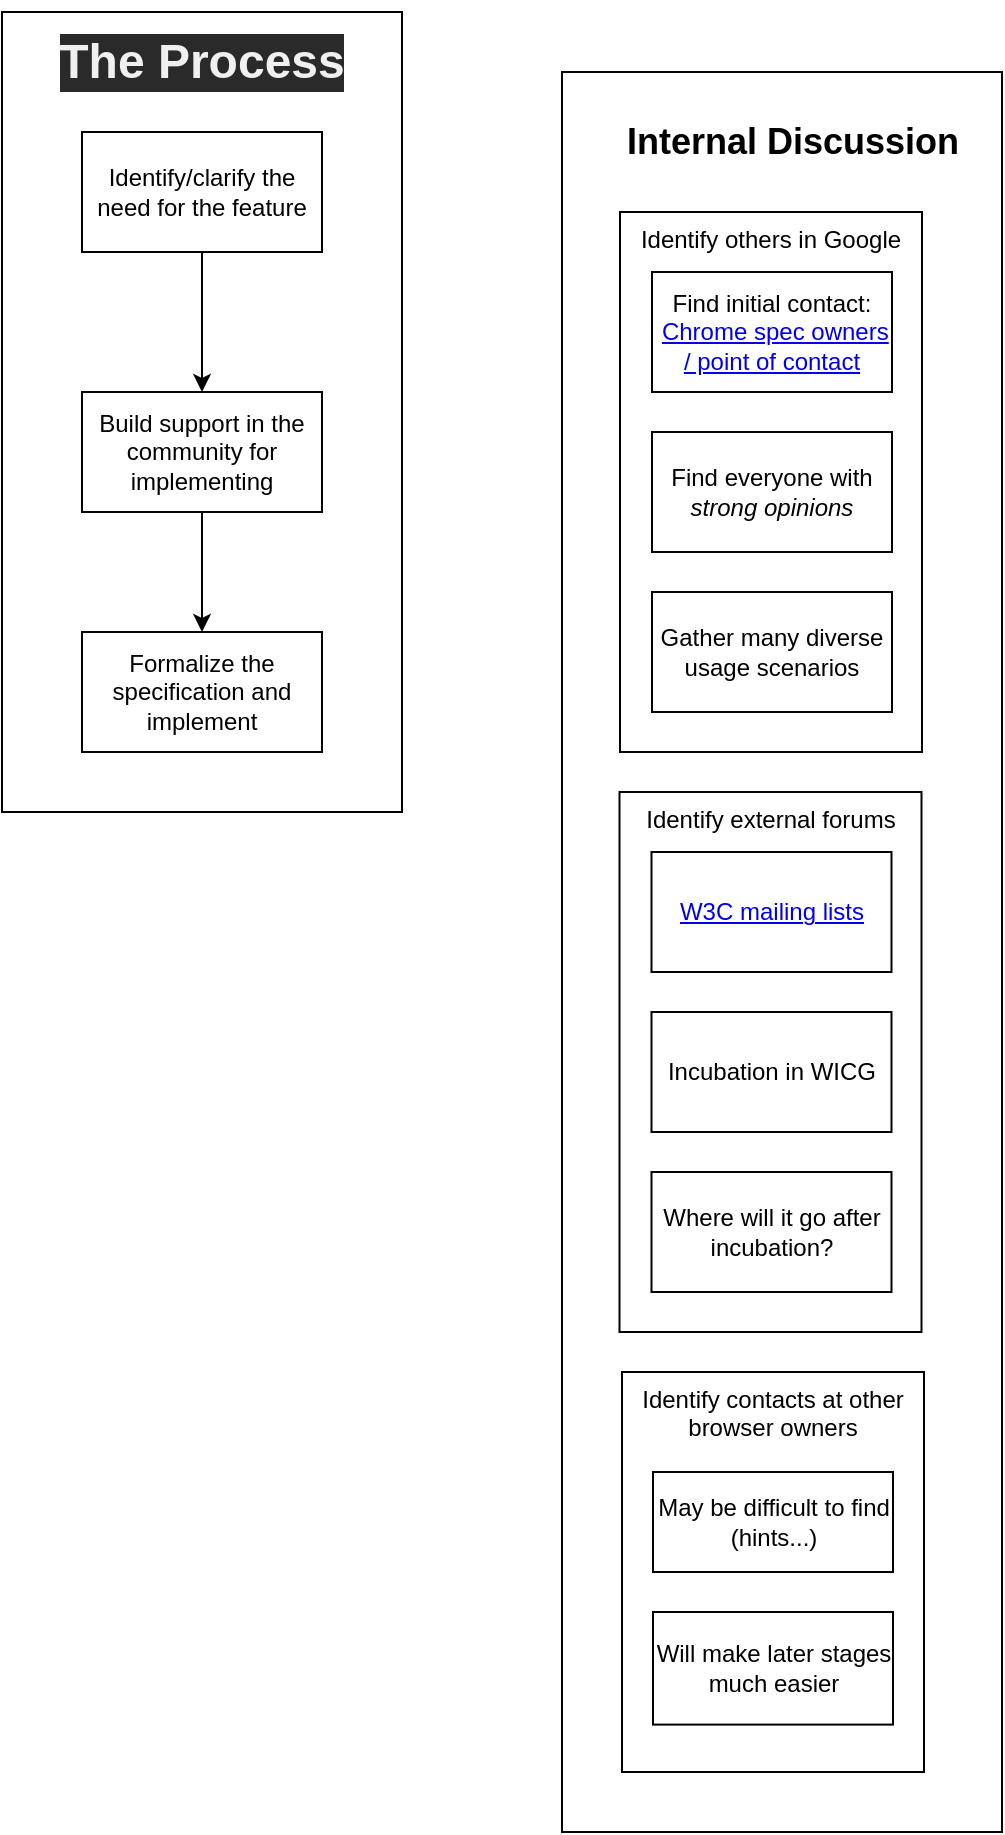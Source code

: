 <mxfile>
    <diagram id="E7c3-pkENL-23anfbZB7" name="Page-1">
        <mxGraphModel dx="539" dy="1009" grid="1" gridSize="10" guides="1" tooltips="1" connect="1" arrows="1" fold="1" page="1" pageScale="1" pageWidth="850" pageHeight="1100" math="0" shadow="0">
            <root>
                <mxCell id="0"/>
                <mxCell id="1" parent="0"/>
                <mxCell id="8" value="&lt;h1&gt;&lt;br&gt;&lt;/h1&gt;" style="rounded=0;whiteSpace=wrap;html=1;" vertex="1" parent="1">
                    <mxGeometry x="120" y="30" width="200" height="400" as="geometry"/>
                </mxCell>
                <mxCell id="5" value="" style="group" vertex="1" connectable="0" parent="1">
                    <mxGeometry x="160" y="90" width="120" height="310" as="geometry"/>
                </mxCell>
                <mxCell id="6" style="edgeStyle=none;html=1;" edge="1" parent="5" source="2" target="3">
                    <mxGeometry relative="1" as="geometry"/>
                </mxCell>
                <mxCell id="2" value="Identify/clarify the need for the feature" style="rounded=0;whiteSpace=wrap;html=1;" vertex="1" parent="5">
                    <mxGeometry width="120" height="60" as="geometry"/>
                </mxCell>
                <mxCell id="7" style="edgeStyle=none;html=1;exitX=0.5;exitY=1;exitDx=0;exitDy=0;" edge="1" parent="5" source="3" target="4">
                    <mxGeometry relative="1" as="geometry"/>
                </mxCell>
                <mxCell id="3" value="Build support in the community for implementing" style="rounded=0;whiteSpace=wrap;html=1;" vertex="1" parent="5">
                    <mxGeometry y="130" width="120" height="60" as="geometry"/>
                </mxCell>
                <mxCell id="4" value="Formalize the specification and implement" style="rounded=0;whiteSpace=wrap;html=1;" vertex="1" parent="5">
                    <mxGeometry y="250" width="120" height="60" as="geometry"/>
                </mxCell>
                <mxCell id="9" value="&lt;meta charset=&quot;utf-8&quot;&gt;&lt;h1 style=&quot;color: rgb(240, 240, 240); font-family: helvetica; font-style: normal; letter-spacing: normal; text-align: center; text-indent: 0px; text-transform: none; word-spacing: 0px; background-color: rgb(42, 42, 42);&quot;&gt;The Process&lt;/h1&gt;" style="text;html=1;strokeColor=none;fillColor=none;align=center;verticalAlign=middle;whiteSpace=wrap;rounded=0;" vertex="1" parent="1">
                    <mxGeometry x="145" y="40" width="150" height="30" as="geometry"/>
                </mxCell>
                <mxCell id="28" value="" style="group;strokeColor=#CCCCCC;" vertex="1" connectable="0" parent="1">
                    <mxGeometry x="400" y="60" width="220" height="880" as="geometry"/>
                </mxCell>
                <mxCell id="10" value="&lt;h2&gt;&lt;br&gt;&lt;/h2&gt;" style="rounded=0;whiteSpace=wrap;html=1;labelPosition=center;verticalLabelPosition=middle;align=center;verticalAlign=middle;" vertex="1" parent="28">
                    <mxGeometry width="220" height="880" as="geometry"/>
                </mxCell>
                <mxCell id="11" value="&lt;h2&gt;Internal Discussion&lt;/h2&gt;" style="text;html=1;strokeColor=none;fillColor=none;align=center;verticalAlign=middle;whiteSpace=wrap;rounded=0;labelPosition=center;verticalLabelPosition=middle;" vertex="1" parent="28">
                    <mxGeometry x="28.75" y="20" width="172.5" height="30" as="geometry"/>
                </mxCell>
                <mxCell id="13" value="Identify others in Google" style="rounded=0;whiteSpace=wrap;html=1;verticalAlign=top;" vertex="1" parent="28">
                    <mxGeometry x="29" y="70" width="151" height="270" as="geometry"/>
                </mxCell>
                <mxCell id="14" value="Find initial contact:&lt;br&gt;&amp;nbsp;&lt;a href=&quot;https://docs.google.com/document/d/1XQdgi2x42nN8gBu1hGCe8K0DkTMrLSfPeWPQ48iNy5U/edit&quot;&gt;Chrome spec owners / point of contact&lt;/a&gt;" style="rounded=0;whiteSpace=wrap;html=1;" vertex="1" parent="28">
                    <mxGeometry x="45" y="100" width="120" height="60" as="geometry"/>
                </mxCell>
                <mxCell id="15" value="Find everyone with &lt;i&gt;strong opinions&lt;/i&gt;" style="rounded=0;whiteSpace=wrap;html=1;" vertex="1" parent="28">
                    <mxGeometry x="45" y="180" width="120" height="60" as="geometry"/>
                </mxCell>
                <mxCell id="16" value="Gather many diverse usage scenarios" style="rounded=0;whiteSpace=wrap;html=1;" vertex="1" parent="28">
                    <mxGeometry x="45" y="260" width="120" height="60" as="geometry"/>
                </mxCell>
                <mxCell id="22" value="" style="group" vertex="1" connectable="0" parent="28">
                    <mxGeometry x="28.75" y="360" width="151" height="270" as="geometry"/>
                </mxCell>
                <mxCell id="18" value="Identify external forums" style="rounded=0;whiteSpace=wrap;html=1;verticalAlign=top;" vertex="1" parent="22">
                    <mxGeometry width="151" height="270" as="geometry"/>
                </mxCell>
                <mxCell id="19" value="&lt;a href=&quot;https://lists.w3.org/&quot;&gt;W3C mailing lists&lt;/a&gt;" style="rounded=0;whiteSpace=wrap;html=1;" vertex="1" parent="22">
                    <mxGeometry x="16" y="30" width="120" height="60" as="geometry"/>
                </mxCell>
                <mxCell id="20" value="Incubation in WICG" style="rounded=0;whiteSpace=wrap;html=1;" vertex="1" parent="22">
                    <mxGeometry x="16" y="110" width="120" height="60" as="geometry"/>
                </mxCell>
                <mxCell id="21" value="Where will it go after incubation?" style="rounded=0;whiteSpace=wrap;html=1;" vertex="1" parent="22">
                    <mxGeometry x="16" y="190" width="120" height="60" as="geometry"/>
                </mxCell>
                <mxCell id="23" value="" style="group" vertex="1" connectable="0" parent="28">
                    <mxGeometry x="30" y="650" width="151" height="200" as="geometry"/>
                </mxCell>
                <mxCell id="24" value="Identify contacts at other browser owners" style="rounded=0;whiteSpace=wrap;html=1;verticalAlign=top;" vertex="1" parent="23">
                    <mxGeometry width="151" height="200" as="geometry"/>
                </mxCell>
                <mxCell id="26" value="May be difficult to find&lt;br&gt;(hints...)" style="rounded=0;whiteSpace=wrap;html=1;" vertex="1" parent="23">
                    <mxGeometry x="15.5" y="50" width="120" height="50" as="geometry"/>
                </mxCell>
                <mxCell id="27" value="Will make later stages much easier" style="rounded=0;whiteSpace=wrap;html=1;" vertex="1" parent="23">
                    <mxGeometry x="15.5" y="120" width="120" height="56.3" as="geometry"/>
                </mxCell>
            </root>
        </mxGraphModel>
    </diagram>
</mxfile>
